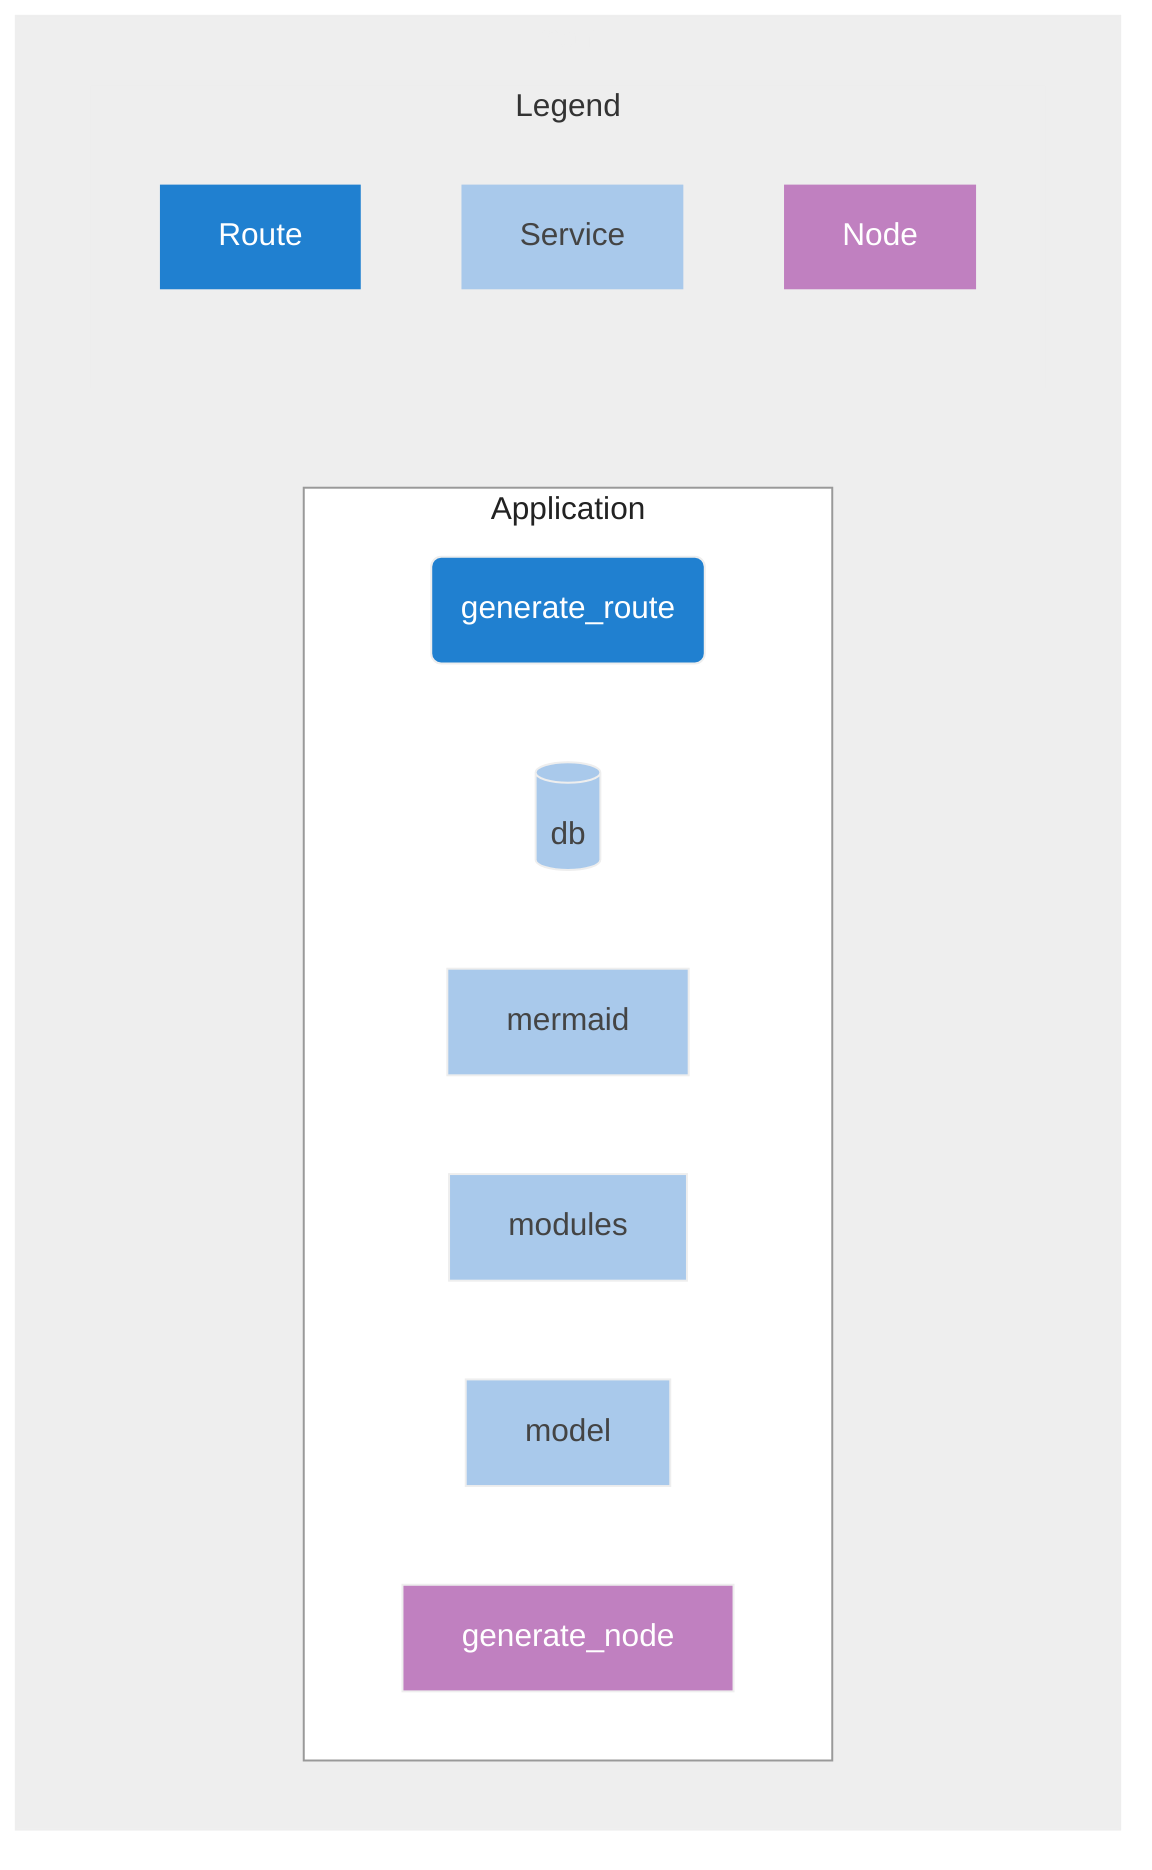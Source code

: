 graph LR;
subgraph main
    direction LR;

    subgraph Application
        direction LR;
        classDef nodeCls fill:#C080C0,stroke:#eee,color:#fff
        classDef routeCls fill:#2080D0,stroke:#eee,color:#fff
        classDef nodCls fill:#C080C0,stroke:#eee,color:#fff
        classDef serviceCls fill:#A9C9EB,stroke:#eee,color:#444
    generate_route("generate_route"):::routeCls
    db[("db")]:::serviceCls
    mermaid["mermaid"]:::serviceCls
    modules["modules"]:::serviceCls
    model["model"]:::serviceCls
    generate_node["generate_node"]:::nodeCls
end

    subgraph Legend
        Route:::routeCls
        Service:::serviceCls
        Node:::nodCls
    end

end



style Application fill:#fff,stroke:#999,color:#222
style Legend fill:#eee,stroke:#eee,color:#333
style main fill:#eee,stroke:#eee,color:#eee